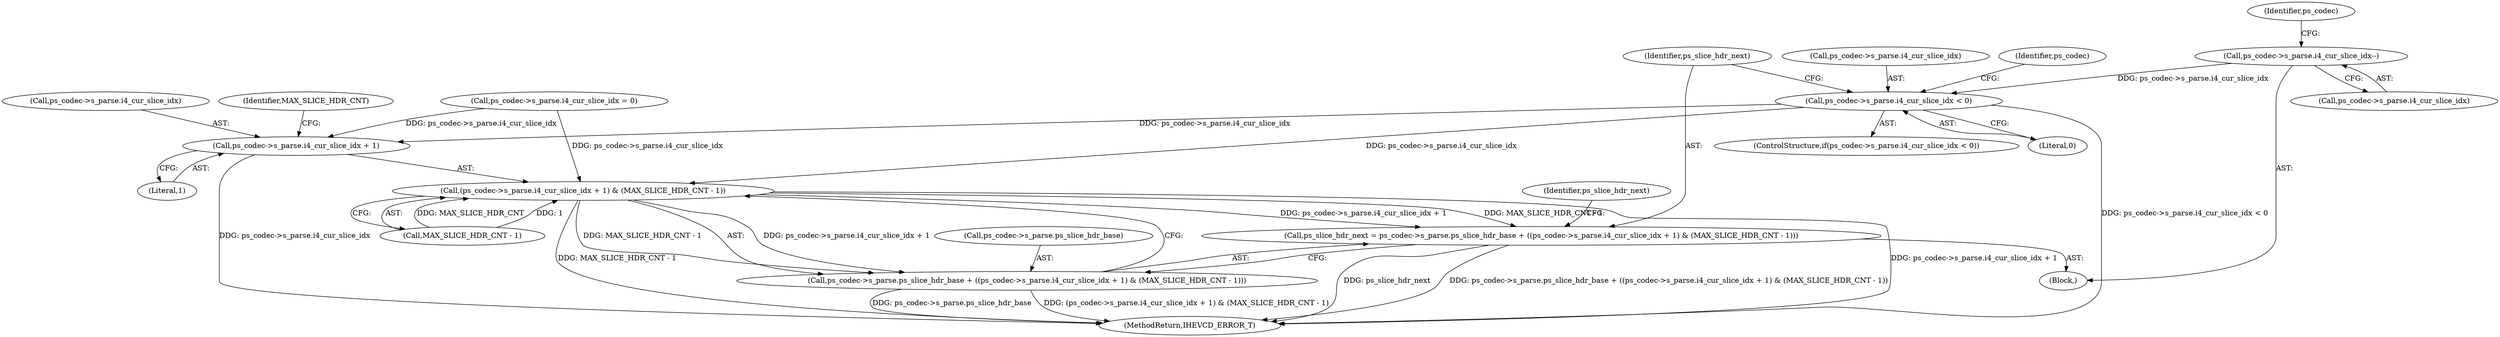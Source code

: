 digraph "0_Android_7c9be319a279654e55a6d757265f88c61a16a4d5@pointer" {
"1000309" [label="(Call,ps_codec->s_parse.i4_cur_slice_idx--)"];
"1000316" [label="(Call,ps_codec->s_parse.i4_cur_slice_idx < 0)"];
"1000338" [label="(Call,(ps_codec->s_parse.i4_cur_slice_idx + 1) & (MAX_SLICE_HDR_CNT - 1))"];
"1000330" [label="(Call,ps_slice_hdr_next = ps_codec->s_parse.ps_slice_hdr_base + ((ps_codec->s_parse.i4_cur_slice_idx + 1) & (MAX_SLICE_HDR_CNT - 1)))"];
"1000332" [label="(Call,ps_codec->s_parse.ps_slice_hdr_base + ((ps_codec->s_parse.i4_cur_slice_idx + 1) & (MAX_SLICE_HDR_CNT - 1)))"];
"1000339" [label="(Call,ps_codec->s_parse.i4_cur_slice_idx + 1)"];
"1000317" [label="(Call,ps_codec->s_parse.i4_cur_slice_idx)"];
"1000332" [label="(Call,ps_codec->s_parse.ps_slice_hdr_base + ((ps_codec->s_parse.i4_cur_slice_idx + 1) & (MAX_SLICE_HDR_CNT - 1)))"];
"1000339" [label="(Call,ps_codec->s_parse.i4_cur_slice_idx + 1)"];
"1000322" [label="(Literal,0)"];
"1000340" [label="(Call,ps_codec->s_parse.i4_cur_slice_idx)"];
"1000319" [label="(Identifier,ps_codec)"];
"1000331" [label="(Identifier,ps_slice_hdr_next)"];
"1000330" [label="(Call,ps_slice_hdr_next = ps_codec->s_parse.ps_slice_hdr_base + ((ps_codec->s_parse.i4_cur_slice_idx + 1) & (MAX_SLICE_HDR_CNT - 1)))"];
"1000326" [label="(Identifier,ps_codec)"];
"1000346" [label="(Call,MAX_SLICE_HDR_CNT - 1)"];
"1000315" [label="(ControlStructure,if(ps_codec->s_parse.i4_cur_slice_idx < 0))"];
"1000333" [label="(Call,ps_codec->s_parse.ps_slice_hdr_base)"];
"1000316" [label="(Call,ps_codec->s_parse.i4_cur_slice_idx < 0)"];
"1002685" [label="(MethodReturn,IHEVCD_ERROR_T)"];
"1000351" [label="(Identifier,ps_slice_hdr_next)"];
"1000345" [label="(Literal,1)"];
"1000302" [label="(Block,)"];
"1000309" [label="(Call,ps_codec->s_parse.i4_cur_slice_idx--)"];
"1000323" [label="(Call,ps_codec->s_parse.i4_cur_slice_idx = 0)"];
"1000347" [label="(Identifier,MAX_SLICE_HDR_CNT)"];
"1000310" [label="(Call,ps_codec->s_parse.i4_cur_slice_idx)"];
"1000338" [label="(Call,(ps_codec->s_parse.i4_cur_slice_idx + 1) & (MAX_SLICE_HDR_CNT - 1))"];
"1000309" -> "1000302"  [label="AST: "];
"1000309" -> "1000310"  [label="CFG: "];
"1000310" -> "1000309"  [label="AST: "];
"1000319" -> "1000309"  [label="CFG: "];
"1000309" -> "1000316"  [label="DDG: ps_codec->s_parse.i4_cur_slice_idx"];
"1000316" -> "1000315"  [label="AST: "];
"1000316" -> "1000322"  [label="CFG: "];
"1000317" -> "1000316"  [label="AST: "];
"1000322" -> "1000316"  [label="AST: "];
"1000326" -> "1000316"  [label="CFG: "];
"1000331" -> "1000316"  [label="CFG: "];
"1000316" -> "1002685"  [label="DDG: ps_codec->s_parse.i4_cur_slice_idx < 0"];
"1000316" -> "1000338"  [label="DDG: ps_codec->s_parse.i4_cur_slice_idx"];
"1000316" -> "1000339"  [label="DDG: ps_codec->s_parse.i4_cur_slice_idx"];
"1000338" -> "1000332"  [label="AST: "];
"1000338" -> "1000346"  [label="CFG: "];
"1000339" -> "1000338"  [label="AST: "];
"1000346" -> "1000338"  [label="AST: "];
"1000332" -> "1000338"  [label="CFG: "];
"1000338" -> "1002685"  [label="DDG: ps_codec->s_parse.i4_cur_slice_idx + 1"];
"1000338" -> "1002685"  [label="DDG: MAX_SLICE_HDR_CNT - 1"];
"1000338" -> "1000330"  [label="DDG: ps_codec->s_parse.i4_cur_slice_idx + 1"];
"1000338" -> "1000330"  [label="DDG: MAX_SLICE_HDR_CNT - 1"];
"1000338" -> "1000332"  [label="DDG: ps_codec->s_parse.i4_cur_slice_idx + 1"];
"1000338" -> "1000332"  [label="DDG: MAX_SLICE_HDR_CNT - 1"];
"1000323" -> "1000338"  [label="DDG: ps_codec->s_parse.i4_cur_slice_idx"];
"1000346" -> "1000338"  [label="DDG: MAX_SLICE_HDR_CNT"];
"1000346" -> "1000338"  [label="DDG: 1"];
"1000330" -> "1000302"  [label="AST: "];
"1000330" -> "1000332"  [label="CFG: "];
"1000331" -> "1000330"  [label="AST: "];
"1000332" -> "1000330"  [label="AST: "];
"1000351" -> "1000330"  [label="CFG: "];
"1000330" -> "1002685"  [label="DDG: ps_slice_hdr_next"];
"1000330" -> "1002685"  [label="DDG: ps_codec->s_parse.ps_slice_hdr_base + ((ps_codec->s_parse.i4_cur_slice_idx + 1) & (MAX_SLICE_HDR_CNT - 1))"];
"1000333" -> "1000332"  [label="AST: "];
"1000332" -> "1002685"  [label="DDG: ps_codec->s_parse.ps_slice_hdr_base"];
"1000332" -> "1002685"  [label="DDG: (ps_codec->s_parse.i4_cur_slice_idx + 1) & (MAX_SLICE_HDR_CNT - 1)"];
"1000339" -> "1000345"  [label="CFG: "];
"1000340" -> "1000339"  [label="AST: "];
"1000345" -> "1000339"  [label="AST: "];
"1000347" -> "1000339"  [label="CFG: "];
"1000339" -> "1002685"  [label="DDG: ps_codec->s_parse.i4_cur_slice_idx"];
"1000323" -> "1000339"  [label="DDG: ps_codec->s_parse.i4_cur_slice_idx"];
}
